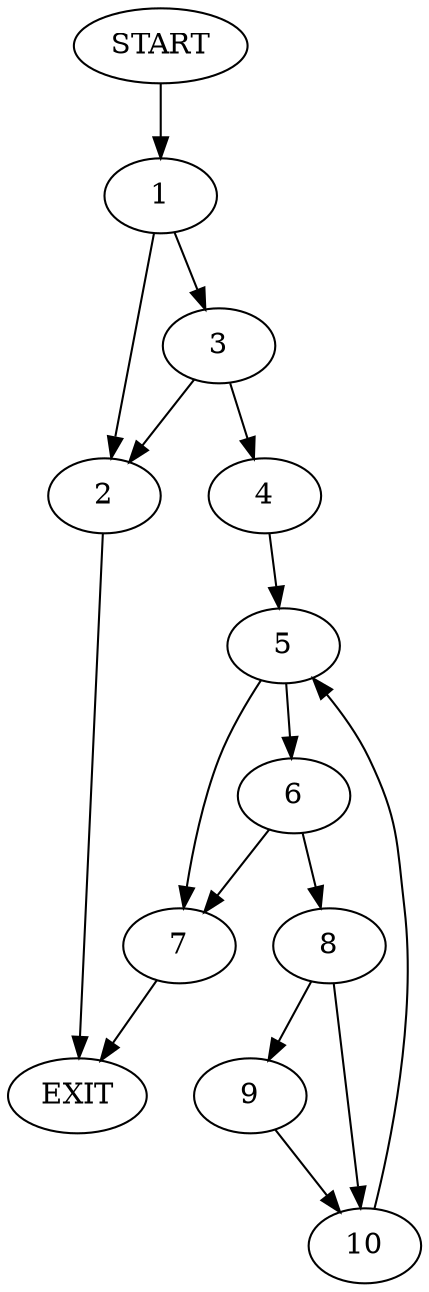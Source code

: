 digraph {
0 [label="START"]
11 [label="EXIT"]
0 -> 1
1 -> 2
1 -> 3
3 -> 2
3 -> 4
2 -> 11
4 -> 5
5 -> 6
5 -> 7
6 -> 8
6 -> 7
7 -> 11
8 -> 9
8 -> 10
9 -> 10
10 -> 5
}
